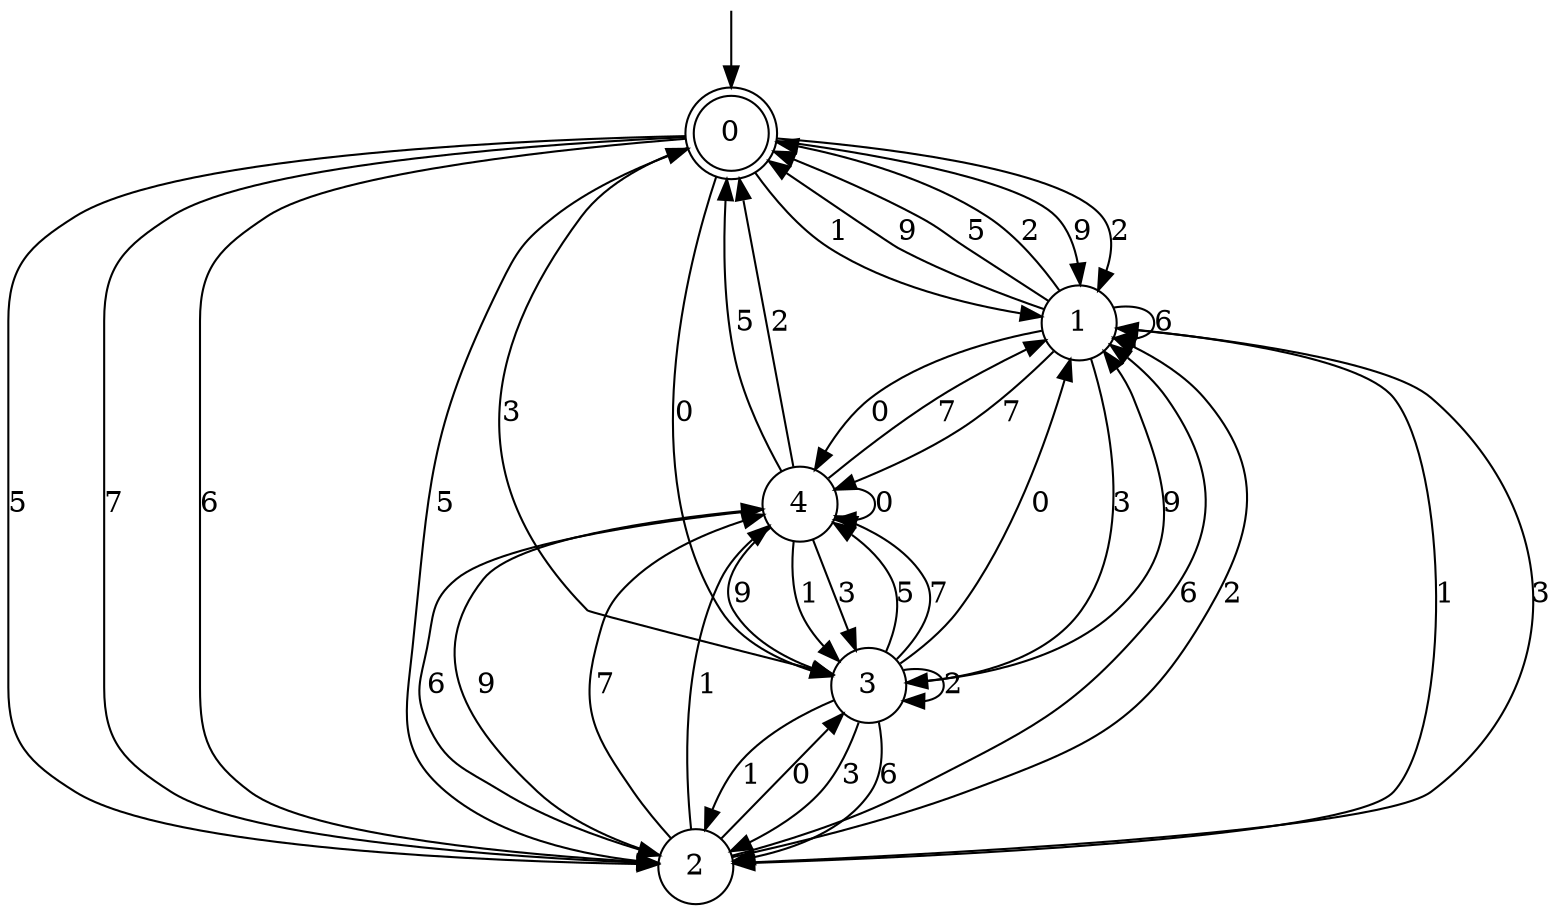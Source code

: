 digraph g {

	s0 [shape="doublecircle" label="0"];
	s1 [shape="circle" label="1"];
	s2 [shape="circle" label="2"];
	s3 [shape="circle" label="3"];
	s4 [shape="circle" label="4"];
	s0 -> s1 [label="9"];
	s0 -> s2 [label="5"];
	s0 -> s3 [label="3"];
	s0 -> s2 [label="7"];
	s0 -> s3 [label="0"];
	s0 -> s2 [label="6"];
	s0 -> s1 [label="2"];
	s0 -> s1 [label="1"];
	s1 -> s0 [label="9"];
	s1 -> s0 [label="5"];
	s1 -> s3 [label="3"];
	s1 -> s4 [label="7"];
	s1 -> s4 [label="0"];
	s1 -> s1 [label="6"];
	s1 -> s0 [label="2"];
	s1 -> s2 [label="1"];
	s2 -> s4 [label="9"];
	s2 -> s0 [label="5"];
	s2 -> s1 [label="3"];
	s2 -> s4 [label="7"];
	s2 -> s3 [label="0"];
	s2 -> s1 [label="6"];
	s2 -> s1 [label="2"];
	s2 -> s4 [label="1"];
	s3 -> s1 [label="9"];
	s3 -> s4 [label="5"];
	s3 -> s2 [label="3"];
	s3 -> s4 [label="7"];
	s3 -> s1 [label="0"];
	s3 -> s2 [label="6"];
	s3 -> s3 [label="2"];
	s3 -> s2 [label="1"];
	s4 -> s3 [label="9"];
	s4 -> s0 [label="5"];
	s4 -> s3 [label="3"];
	s4 -> s1 [label="7"];
	s4 -> s4 [label="0"];
	s4 -> s2 [label="6"];
	s4 -> s0 [label="2"];
	s4 -> s3 [label="1"];

__start0 [label="" shape="none" width="0" height="0"];
__start0 -> s0;

}
